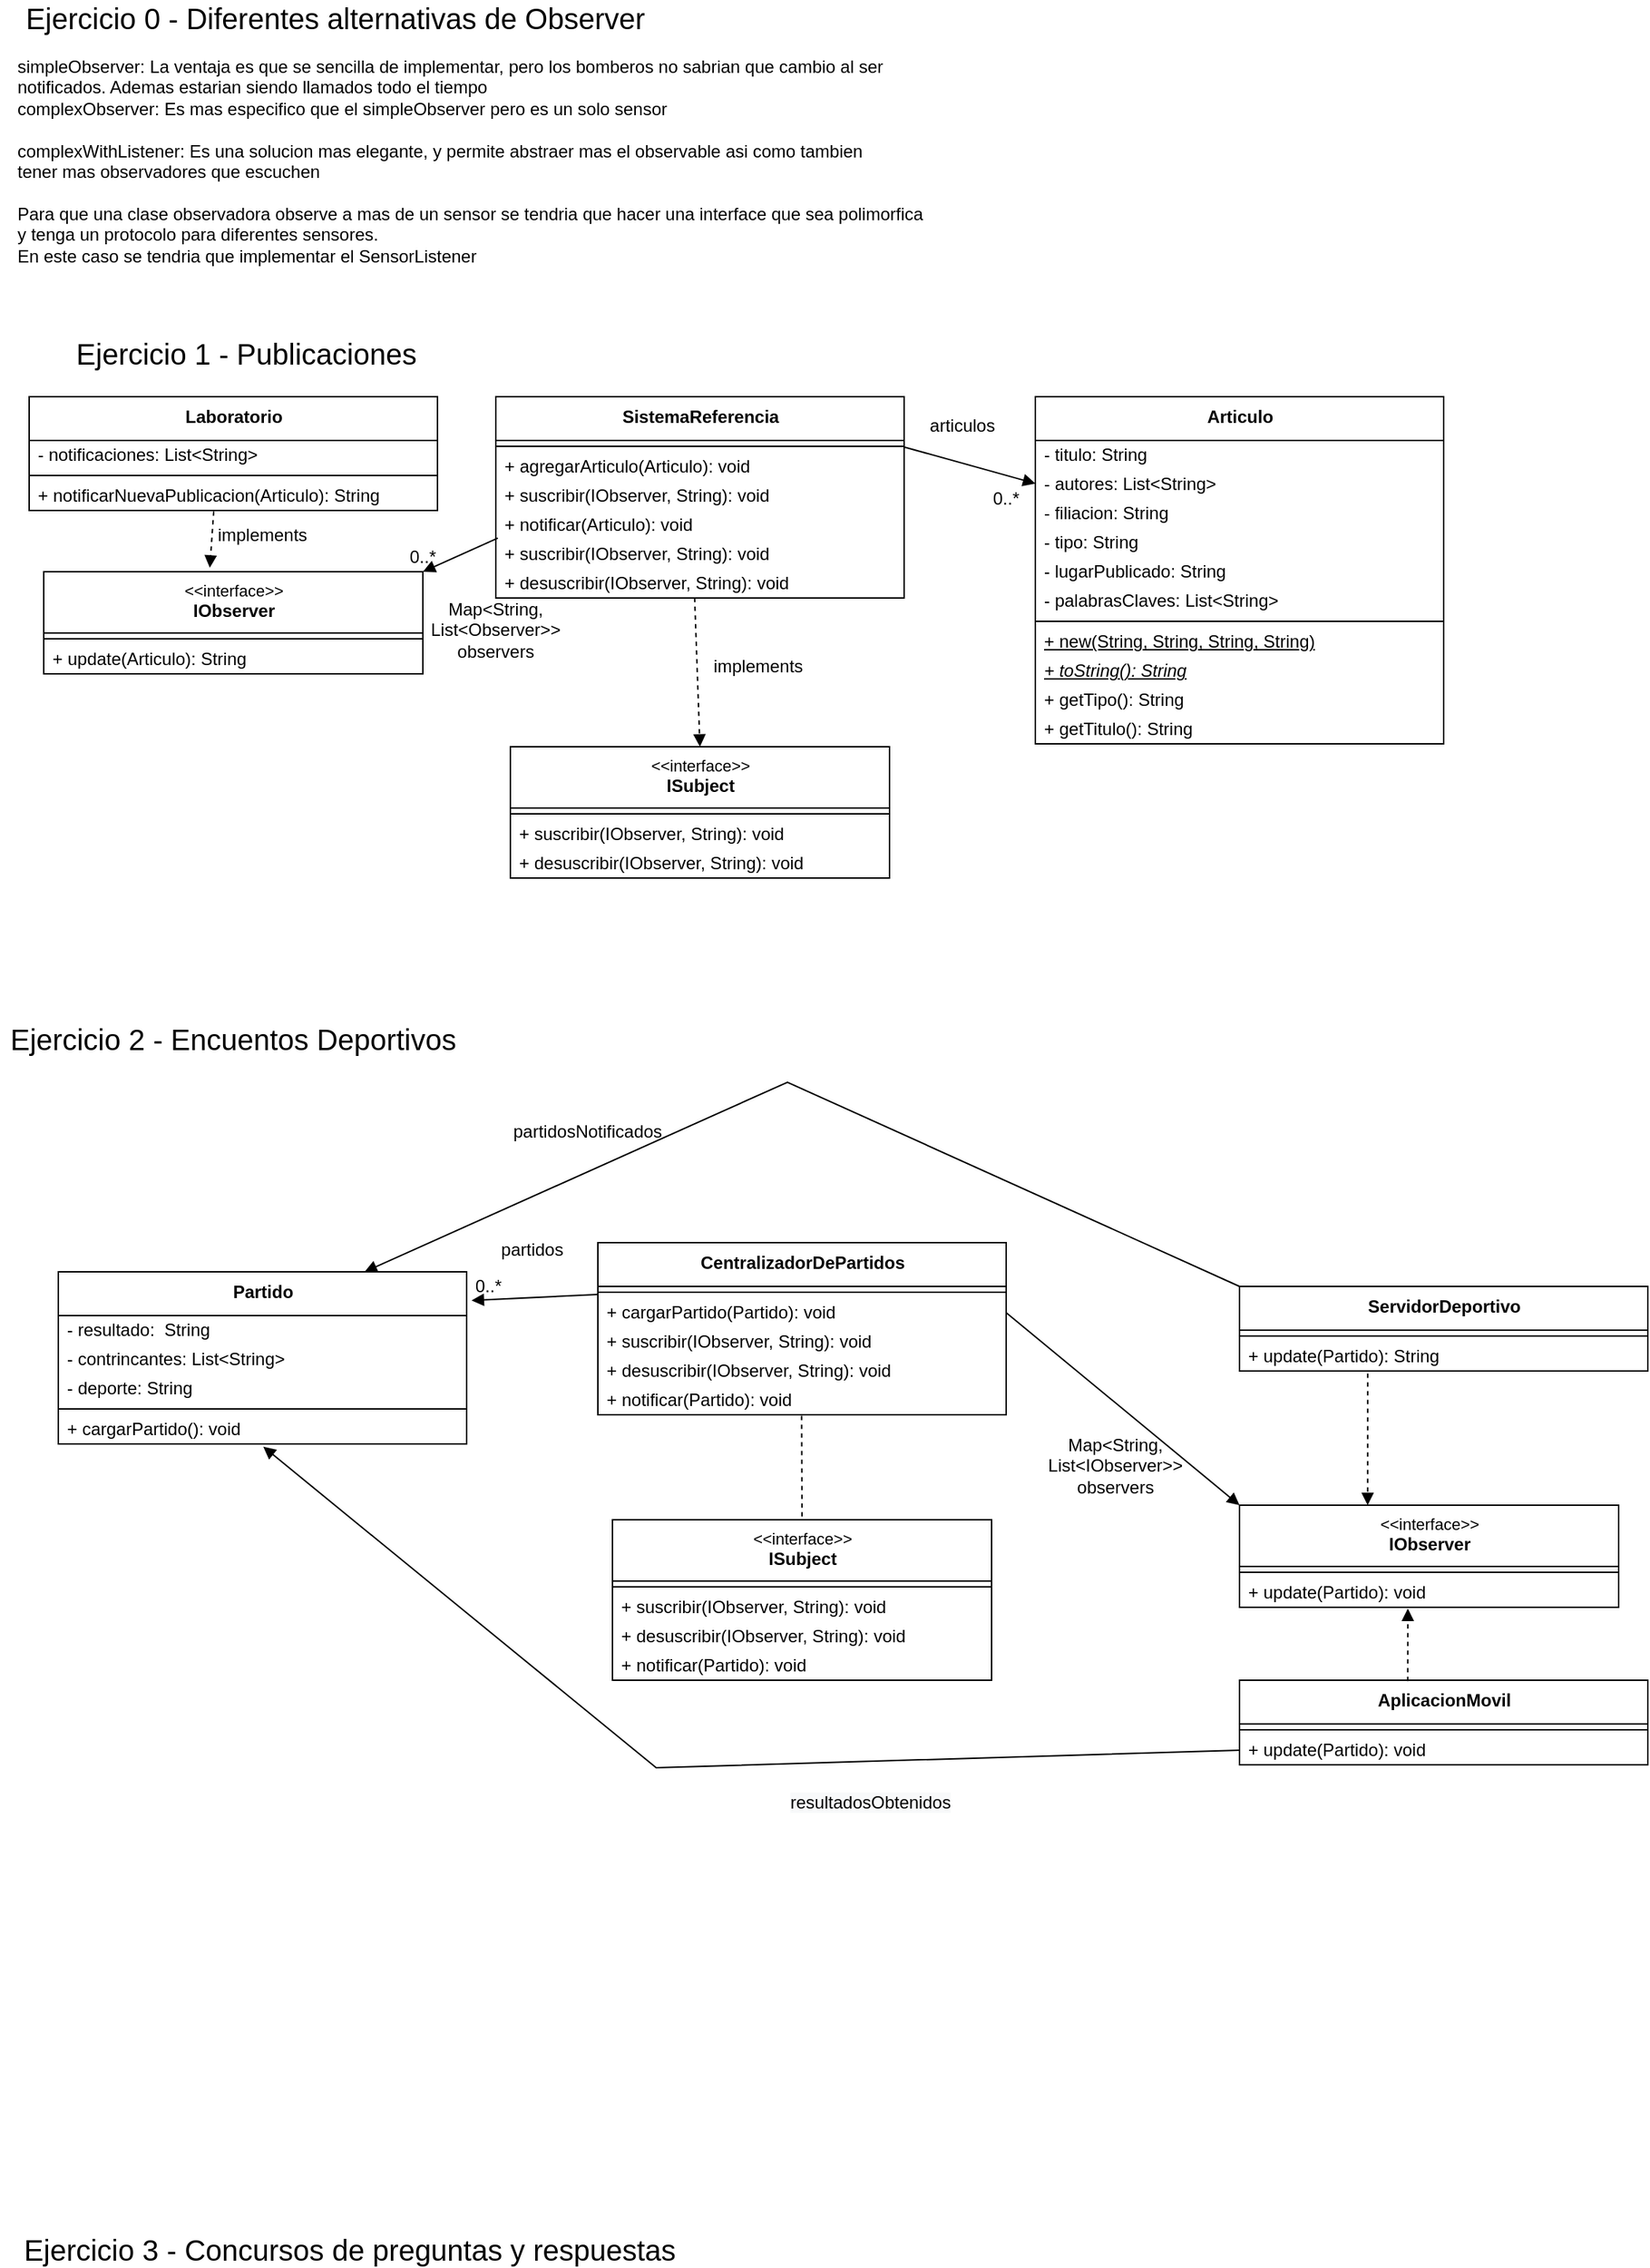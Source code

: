 <mxfile version="19.0.3" type="github">
  <diagram id="EG4I_s3BdpQyQ8dCtJnK" name="Page-1">
    <mxGraphModel dx="3270" dy="1732" grid="1" gridSize="10" guides="1" tooltips="1" connect="1" arrows="1" fold="1" page="1" pageScale="1" pageWidth="827" pageHeight="1169" math="0" shadow="0">
      <root>
        <mxCell id="0" />
        <mxCell id="1" parent="0" />
        <mxCell id="vMaKO2f1EmGFDQ7WSAsm-1" value="&lt;span style=&quot;font-size: 12px;&quot;&gt;&lt;b&gt;SistemaReferencia&lt;/b&gt;&lt;/span&gt;" style="swimlane;fontStyle=0;align=center;verticalAlign=top;childLayout=stackLayout;horizontal=1;startSize=30;horizontalStack=0;resizeParent=1;resizeParentMax=0;resizeLast=0;collapsible=0;marginBottom=0;html=1;labelBackgroundColor=none;labelBorderColor=none;fontSize=11;" parent="1" vertex="1">
          <mxGeometry x="350" y="290" width="280" height="138" as="geometry" />
        </mxCell>
        <mxCell id="vMaKO2f1EmGFDQ7WSAsm-2" value="" style="line;strokeWidth=1;fillColor=none;align=left;verticalAlign=middle;spacingTop=-1;spacingLeft=3;spacingRight=3;rotatable=0;labelPosition=right;points=[];portConstraint=eastwest;labelBackgroundColor=none;labelBorderColor=none;fontSize=11;html=1;" parent="vMaKO2f1EmGFDQ7WSAsm-1" vertex="1">
          <mxGeometry y="30" width="280" height="8" as="geometry" />
        </mxCell>
        <mxCell id="vMaKO2f1EmGFDQ7WSAsm-3" value="&lt;span style=&quot;font-size: 12px;&quot;&gt;+ agregarArticulo(Articulo): void&lt;/span&gt;" style="text;html=1;strokeColor=none;fillColor=none;align=left;verticalAlign=middle;spacingLeft=4;spacingRight=4;overflow=hidden;rotatable=0;points=[[0,0.5],[1,0.5]];portConstraint=eastwest;labelBackgroundColor=none;labelBorderColor=none;fontSize=11;" parent="vMaKO2f1EmGFDQ7WSAsm-1" vertex="1">
          <mxGeometry y="38" width="280" height="20" as="geometry" />
        </mxCell>
        <mxCell id="vMaKO2f1EmGFDQ7WSAsm-37" value="&lt;span style=&quot;font-size: 12px;&quot;&gt;+ suscribir(IObserver, String): void&lt;/span&gt;" style="text;html=1;strokeColor=none;fillColor=none;align=left;verticalAlign=middle;spacingLeft=4;spacingRight=4;overflow=hidden;rotatable=0;points=[[0,0.5],[1,0.5]];portConstraint=eastwest;labelBackgroundColor=none;labelBorderColor=none;fontSize=11;" parent="vMaKO2f1EmGFDQ7WSAsm-1" vertex="1">
          <mxGeometry y="58" width="280" height="20" as="geometry" />
        </mxCell>
        <mxCell id="vMaKO2f1EmGFDQ7WSAsm-39" value="&lt;span style=&quot;font-size: 12px;&quot;&gt;+ notificar(Articulo): void&lt;/span&gt;" style="text;html=1;strokeColor=none;fillColor=none;align=left;verticalAlign=middle;spacingLeft=4;spacingRight=4;overflow=hidden;rotatable=0;points=[[0,0.5],[1,0.5]];portConstraint=eastwest;labelBackgroundColor=none;labelBorderColor=none;fontSize=11;" parent="vMaKO2f1EmGFDQ7WSAsm-1" vertex="1">
          <mxGeometry y="78" width="280" height="20" as="geometry" />
        </mxCell>
        <mxCell id="vMaKO2f1EmGFDQ7WSAsm-48" value="&lt;span style=&quot;font-size: 12px;&quot;&gt;+ suscribir&lt;/span&gt;&lt;span style=&quot;font-size: 12px;&quot;&gt;(IObserver, String): void&lt;/span&gt;" style="text;html=1;strokeColor=none;fillColor=none;align=left;verticalAlign=middle;spacingLeft=4;spacingRight=4;overflow=hidden;rotatable=0;points=[[0,0.5],[1,0.5]];portConstraint=eastwest;labelBackgroundColor=none;labelBorderColor=none;fontSize=11;" parent="vMaKO2f1EmGFDQ7WSAsm-1" vertex="1">
          <mxGeometry y="98" width="280" height="20" as="geometry" />
        </mxCell>
        <mxCell id="vMaKO2f1EmGFDQ7WSAsm-49" value="&lt;span style=&quot;font-size: 12px;&quot;&gt;+ desuscribir&lt;/span&gt;&lt;span style=&quot;font-size: 12px;&quot;&gt;(IObserver, String): void&lt;/span&gt;" style="text;html=1;strokeColor=none;fillColor=none;align=left;verticalAlign=middle;spacingLeft=4;spacingRight=4;overflow=hidden;rotatable=0;points=[[0,0.5],[1,0.5]];portConstraint=eastwest;labelBackgroundColor=none;labelBorderColor=none;fontSize=11;" parent="vMaKO2f1EmGFDQ7WSAsm-1" vertex="1">
          <mxGeometry y="118" width="280" height="20" as="geometry" />
        </mxCell>
        <mxCell id="vMaKO2f1EmGFDQ7WSAsm-6" value="&amp;lt;&amp;lt;interface&amp;gt;&amp;gt;&lt;br&gt;&lt;span style=&quot;font-size: 12px ; font-weight: 700&quot;&gt;IObserver&lt;/span&gt;" style="swimlane;fontStyle=0;align=center;verticalAlign=top;childLayout=stackLayout;horizontal=1;startSize=42;horizontalStack=0;resizeParent=1;resizeParentMax=0;resizeLast=0;collapsible=0;marginBottom=0;html=1;labelBackgroundColor=none;labelBorderColor=none;fontSize=11;" parent="1" vertex="1">
          <mxGeometry x="40" y="410" width="260" height="70" as="geometry" />
        </mxCell>
        <mxCell id="vMaKO2f1EmGFDQ7WSAsm-7" value="" style="line;strokeWidth=1;fillColor=none;align=left;verticalAlign=middle;spacingTop=-1;spacingLeft=3;spacingRight=3;rotatable=0;labelPosition=right;points=[];portConstraint=eastwest;labelBackgroundColor=none;labelBorderColor=none;fontSize=11;html=1;" parent="vMaKO2f1EmGFDQ7WSAsm-6" vertex="1">
          <mxGeometry y="42" width="260" height="8" as="geometry" />
        </mxCell>
        <mxCell id="vMaKO2f1EmGFDQ7WSAsm-8" value="&lt;span style=&quot;font-size: 12px;&quot;&gt;+ update&lt;/span&gt;&lt;span style=&quot;font-size: 12px;&quot;&gt;(Articulo): String&lt;/span&gt;" style="text;html=1;strokeColor=none;fillColor=none;align=left;verticalAlign=middle;spacingLeft=4;spacingRight=4;overflow=hidden;rotatable=0;points=[[0,0.5],[1,0.5]];portConstraint=eastwest;labelBackgroundColor=none;labelBorderColor=none;fontSize=11;" parent="vMaKO2f1EmGFDQ7WSAsm-6" vertex="1">
          <mxGeometry y="50" width="260" height="20" as="geometry" />
        </mxCell>
        <mxCell id="vMaKO2f1EmGFDQ7WSAsm-10" value="Ejercicio 1 - Publicaciones" style="text;html=1;strokeColor=none;fillColor=none;align=center;verticalAlign=middle;whiteSpace=wrap;rounded=0;fontSize=20;" parent="1" vertex="1">
          <mxGeometry x="19" y="250" width="320" height="20" as="geometry" />
        </mxCell>
        <mxCell id="vMaKO2f1EmGFDQ7WSAsm-11" value="Ejercicio 3 - Concursos de preguntas y respuestas" style="text;html=1;strokeColor=none;fillColor=none;align=center;verticalAlign=middle;whiteSpace=wrap;rounded=0;fontSize=20;" parent="1" vertex="1">
          <mxGeometry x="10" y="1550" width="480" height="20" as="geometry" />
        </mxCell>
        <mxCell id="vMaKO2f1EmGFDQ7WSAsm-13" value="Ejercicio 2 - Encuentos Deportivos" style="text;html=1;strokeColor=none;fillColor=none;align=center;verticalAlign=middle;whiteSpace=wrap;rounded=0;fontSize=20;" parent="1" vertex="1">
          <mxGeometry x="10" y="720" width="320" height="20" as="geometry" />
        </mxCell>
        <mxCell id="vMaKO2f1EmGFDQ7WSAsm-14" value="Ejercicio 0 - Diferentes alternativas de Observer" style="text;html=1;strokeColor=none;fillColor=none;align=center;verticalAlign=middle;whiteSpace=wrap;rounded=0;fontSize=20;" parent="1" vertex="1">
          <mxGeometry x="20" y="20" width="440" height="20" as="geometry" />
        </mxCell>
        <mxCell id="vMaKO2f1EmGFDQ7WSAsm-16" value="&lt;div&gt;&lt;span style=&quot;background-color: initial;&quot;&gt;simpleObserver: La ventaja es que se sencilla de implementar, pero los bomberos no sabrian que cambio al ser&lt;/span&gt;&lt;br&gt;&lt;/div&gt;&lt;div&gt;&lt;span style=&quot;font-size: 12px;&quot;&gt;notificados. Ademas estarian siendo llamados todo el tiempo&lt;/span&gt;&lt;/div&gt;&lt;div&gt;&lt;span style=&quot;font-size: 12px;&quot;&gt;complexObserver: Es mas especifico que el simpleObserver pero es un solo sensor&lt;/span&gt;&lt;/div&gt;&lt;div&gt;&lt;span style=&quot;font-size: 12px;&quot;&gt;&lt;br&gt;&lt;/span&gt;&lt;/div&gt;&lt;div&gt;&lt;span style=&quot;font-size: 12px;&quot;&gt;complexWithListener: Es una solucion mas elegante, y permite abstraer mas el observable asi como tambien&lt;/span&gt;&lt;/div&gt;&lt;div&gt;&lt;span style=&quot;font-size: 12px;&quot;&gt;tener mas observadores que escuchen&lt;/span&gt;&lt;/div&gt;&lt;div&gt;&lt;span style=&quot;font-size: 12px;&quot;&gt;&lt;br&gt;&lt;/span&gt;&lt;/div&gt;&lt;div&gt;&lt;span style=&quot;font-size: 12px;&quot;&gt;Para que una clase observadora observe a mas de un sensor se tendria que hacer una interface que sea polimorfica&lt;/span&gt;&lt;/div&gt;&lt;div&gt;&lt;span style=&quot;font-size: 12px;&quot;&gt;y tenga un protocolo para diferentes sensores.&lt;/span&gt;&lt;/div&gt;&lt;div&gt;&lt;span style=&quot;font-size: 12px;&quot;&gt;En este caso se tendria que implementar el SensorListener&lt;/span&gt;&lt;/div&gt;" style="text;html=1;strokeColor=none;fillColor=none;align=left;verticalAlign=top;whiteSpace=wrap;rounded=0;fontSize=12;" parent="1" vertex="1">
          <mxGeometry x="20" y="50" width="760" height="160" as="geometry" />
        </mxCell>
        <mxCell id="vMaKO2f1EmGFDQ7WSAsm-18" value="&lt;span style=&quot;font-size: 12px;&quot;&gt;&lt;b&gt;Articulo&lt;/b&gt;&lt;/span&gt;" style="swimlane;fontStyle=0;align=center;verticalAlign=top;childLayout=stackLayout;horizontal=1;startSize=30;horizontalStack=0;resizeParent=1;resizeParentMax=0;resizeLast=0;collapsible=0;marginBottom=0;html=1;labelBackgroundColor=none;labelBorderColor=none;fontSize=11;" parent="1" vertex="1">
          <mxGeometry x="720" y="290" width="280" height="238" as="geometry" />
        </mxCell>
        <mxCell id="vMaKO2f1EmGFDQ7WSAsm-20" value="&lt;span style=&quot;font-size: 12px;&quot;&gt;- titulo: String&lt;/span&gt;" style="text;html=1;strokeColor=none;fillColor=none;align=left;verticalAlign=middle;spacingLeft=4;spacingRight=4;overflow=hidden;rotatable=0;points=[[0,0.5],[1,0.5]];portConstraint=eastwest;labelBackgroundColor=none;labelBorderColor=none;fontSize=11;" parent="vMaKO2f1EmGFDQ7WSAsm-18" vertex="1">
          <mxGeometry y="30" width="280" height="20" as="geometry" />
        </mxCell>
        <mxCell id="vMaKO2f1EmGFDQ7WSAsm-21" value="&lt;span style=&quot;font-size: 12px;&quot;&gt;- autores: List&amp;lt;String&amp;gt;&lt;/span&gt;" style="text;html=1;strokeColor=none;fillColor=none;align=left;verticalAlign=middle;spacingLeft=4;spacingRight=4;overflow=hidden;rotatable=0;points=[[0,0.5],[1,0.5]];portConstraint=eastwest;labelBackgroundColor=none;labelBorderColor=none;fontSize=11;" parent="vMaKO2f1EmGFDQ7WSAsm-18" vertex="1">
          <mxGeometry y="50" width="280" height="20" as="geometry" />
        </mxCell>
        <mxCell id="vMaKO2f1EmGFDQ7WSAsm-32" value="&lt;span style=&quot;font-size: 12px;&quot;&gt;- filiacion: String&lt;/span&gt;" style="text;html=1;strokeColor=none;fillColor=none;align=left;verticalAlign=middle;spacingLeft=4;spacingRight=4;overflow=hidden;rotatable=0;points=[[0,0.5],[1,0.5]];portConstraint=eastwest;labelBackgroundColor=none;labelBorderColor=none;fontSize=11;" parent="vMaKO2f1EmGFDQ7WSAsm-18" vertex="1">
          <mxGeometry y="70" width="280" height="20" as="geometry" />
        </mxCell>
        <mxCell id="vMaKO2f1EmGFDQ7WSAsm-33" value="&lt;span style=&quot;font-size: 12px;&quot;&gt;- tipo: String&lt;/span&gt;" style="text;html=1;strokeColor=none;fillColor=none;align=left;verticalAlign=middle;spacingLeft=4;spacingRight=4;overflow=hidden;rotatable=0;points=[[0,0.5],[1,0.5]];portConstraint=eastwest;labelBackgroundColor=none;labelBorderColor=none;fontSize=11;" parent="vMaKO2f1EmGFDQ7WSAsm-18" vertex="1">
          <mxGeometry y="90" width="280" height="20" as="geometry" />
        </mxCell>
        <mxCell id="vMaKO2f1EmGFDQ7WSAsm-34" value="&lt;span style=&quot;font-size: 12px;&quot;&gt;- lugarPublicado: String&lt;/span&gt;" style="text;html=1;strokeColor=none;fillColor=none;align=left;verticalAlign=middle;spacingLeft=4;spacingRight=4;overflow=hidden;rotatable=0;points=[[0,0.5],[1,0.5]];portConstraint=eastwest;labelBackgroundColor=none;labelBorderColor=none;fontSize=11;" parent="vMaKO2f1EmGFDQ7WSAsm-18" vertex="1">
          <mxGeometry y="110" width="280" height="20" as="geometry" />
        </mxCell>
        <mxCell id="vMaKO2f1EmGFDQ7WSAsm-35" value="&lt;span style=&quot;font-size: 12px;&quot;&gt;- palabrasClaves: List&amp;lt;String&amp;gt;&lt;/span&gt;" style="text;html=1;strokeColor=none;fillColor=none;align=left;verticalAlign=middle;spacingLeft=4;spacingRight=4;overflow=hidden;rotatable=0;points=[[0,0.5],[1,0.5]];portConstraint=eastwest;labelBackgroundColor=none;labelBorderColor=none;fontSize=11;" parent="vMaKO2f1EmGFDQ7WSAsm-18" vertex="1">
          <mxGeometry y="130" width="280" height="20" as="geometry" />
        </mxCell>
        <mxCell id="vMaKO2f1EmGFDQ7WSAsm-19" value="" style="line;strokeWidth=1;fillColor=none;align=left;verticalAlign=middle;spacingTop=-1;spacingLeft=3;spacingRight=3;rotatable=0;labelPosition=right;points=[];portConstraint=eastwest;labelBackgroundColor=none;labelBorderColor=none;fontSize=11;html=1;" parent="vMaKO2f1EmGFDQ7WSAsm-18" vertex="1">
          <mxGeometry y="150" width="280" height="8" as="geometry" />
        </mxCell>
        <mxCell id="8ywGjDLi0JEkzYyTQf_Y-43" value="&lt;span style=&quot;font-size: 12px;&quot;&gt;&lt;u style=&quot;&quot;&gt;+ new(String, String, String, String)&lt;/u&gt;&lt;/span&gt;" style="text;html=1;strokeColor=none;fillColor=none;align=left;verticalAlign=middle;spacingLeft=4;spacingRight=4;overflow=hidden;rotatable=0;points=[[0,0.5],[1,0.5]];portConstraint=eastwest;labelBackgroundColor=none;labelBorderColor=none;fontSize=11;" vertex="1" parent="vMaKO2f1EmGFDQ7WSAsm-18">
          <mxGeometry y="158" width="280" height="20" as="geometry" />
        </mxCell>
        <mxCell id="8ywGjDLi0JEkzYyTQf_Y-40" value="&lt;span style=&quot;font-size: 12px;&quot;&gt;&lt;i&gt;&lt;u&gt;+ toString(): String&lt;/u&gt;&lt;/i&gt;&lt;/span&gt;" style="text;html=1;strokeColor=none;fillColor=none;align=left;verticalAlign=middle;spacingLeft=4;spacingRight=4;overflow=hidden;rotatable=0;points=[[0,0.5],[1,0.5]];portConstraint=eastwest;labelBackgroundColor=none;labelBorderColor=none;fontSize=11;" vertex="1" parent="vMaKO2f1EmGFDQ7WSAsm-18">
          <mxGeometry y="178" width="280" height="20" as="geometry" />
        </mxCell>
        <mxCell id="8ywGjDLi0JEkzYyTQf_Y-41" value="&lt;span style=&quot;font-size: 12px;&quot;&gt;+ getTipo(): String&lt;/span&gt;" style="text;html=1;strokeColor=none;fillColor=none;align=left;verticalAlign=middle;spacingLeft=4;spacingRight=4;overflow=hidden;rotatable=0;points=[[0,0.5],[1,0.5]];portConstraint=eastwest;labelBackgroundColor=none;labelBorderColor=none;fontSize=11;" vertex="1" parent="vMaKO2f1EmGFDQ7WSAsm-18">
          <mxGeometry y="198" width="280" height="20" as="geometry" />
        </mxCell>
        <mxCell id="8ywGjDLi0JEkzYyTQf_Y-42" value="&lt;span style=&quot;font-size: 12px;&quot;&gt;+ getTitulo(): String&lt;/span&gt;" style="text;html=1;strokeColor=none;fillColor=none;align=left;verticalAlign=middle;spacingLeft=4;spacingRight=4;overflow=hidden;rotatable=0;points=[[0,0.5],[1,0.5]];portConstraint=eastwest;labelBackgroundColor=none;labelBorderColor=none;fontSize=11;" vertex="1" parent="vMaKO2f1EmGFDQ7WSAsm-18">
          <mxGeometry y="218" width="280" height="20" as="geometry" />
        </mxCell>
        <mxCell id="vMaKO2f1EmGFDQ7WSAsm-23" value="&lt;span style=&quot;font-size: 12px;&quot;&gt;&lt;b&gt;Laboratorio&lt;/b&gt;&lt;/span&gt;" style="swimlane;fontStyle=0;align=center;verticalAlign=top;childLayout=stackLayout;horizontal=1;startSize=30;horizontalStack=0;resizeParent=1;resizeParentMax=0;resizeLast=0;collapsible=0;marginBottom=0;html=1;labelBackgroundColor=none;labelBorderColor=none;fontSize=11;" parent="1" vertex="1">
          <mxGeometry x="30" y="290" width="280" height="78" as="geometry" />
        </mxCell>
        <mxCell id="vMaKO2f1EmGFDQ7WSAsm-27" value="&lt;span style=&quot;font-size: 12px;&quot;&gt;- notificaciones: List&amp;lt;String&amp;gt;&lt;/span&gt;" style="text;html=1;strokeColor=none;fillColor=none;align=left;verticalAlign=middle;spacingLeft=4;spacingRight=4;overflow=hidden;rotatable=0;points=[[0,0.5],[1,0.5]];portConstraint=eastwest;labelBackgroundColor=none;labelBorderColor=none;fontSize=11;" parent="vMaKO2f1EmGFDQ7WSAsm-23" vertex="1">
          <mxGeometry y="30" width="280" height="20" as="geometry" />
        </mxCell>
        <mxCell id="vMaKO2f1EmGFDQ7WSAsm-24" value="" style="line;strokeWidth=1;fillColor=none;align=left;verticalAlign=middle;spacingTop=-1;spacingLeft=3;spacingRight=3;rotatable=0;labelPosition=right;points=[];portConstraint=eastwest;labelBackgroundColor=none;labelBorderColor=none;fontSize=11;html=1;" parent="vMaKO2f1EmGFDQ7WSAsm-23" vertex="1">
          <mxGeometry y="50" width="280" height="8" as="geometry" />
        </mxCell>
        <mxCell id="vMaKO2f1EmGFDQ7WSAsm-47" value="&lt;span style=&quot;font-size: 12px;&quot;&gt;+ notificarNuevaPublicacion&lt;/span&gt;&lt;span style=&quot;font-size: 12px;&quot;&gt;(Articulo): String&lt;/span&gt;" style="text;html=1;strokeColor=none;fillColor=none;align=left;verticalAlign=middle;spacingLeft=4;spacingRight=4;overflow=hidden;rotatable=0;points=[[0,0.5],[1,0.5]];portConstraint=eastwest;labelBackgroundColor=none;labelBorderColor=none;fontSize=11;" parent="vMaKO2f1EmGFDQ7WSAsm-23" vertex="1">
          <mxGeometry y="58" width="280" height="20" as="geometry" />
        </mxCell>
        <mxCell id="vMaKO2f1EmGFDQ7WSAsm-28" style="edgeStyle=none;orthogonalLoop=1;jettySize=auto;html=1;exitX=1;exitY=0.25;exitDx=0;exitDy=0;endArrow=block;endFill=1;rounded=0;entryX=0;entryY=0.25;entryDx=0;entryDy=0;" parent="1" source="vMaKO2f1EmGFDQ7WSAsm-1" target="vMaKO2f1EmGFDQ7WSAsm-18" edge="1">
          <mxGeometry relative="1" as="geometry">
            <mxPoint x="640" y="450" as="targetPoint" />
            <mxPoint x="608.914" y="430" as="sourcePoint" />
          </mxGeometry>
        </mxCell>
        <mxCell id="vMaKO2f1EmGFDQ7WSAsm-38" style="edgeStyle=none;orthogonalLoop=1;jettySize=auto;html=1;exitX=0.452;exitY=1.033;exitDx=0;exitDy=0;endArrow=block;endFill=1;rounded=0;exitPerimeter=0;entryX=0.438;entryY=-0.039;entryDx=0;entryDy=0;entryPerimeter=0;dashed=1;" parent="1" source="vMaKO2f1EmGFDQ7WSAsm-47" target="vMaKO2f1EmGFDQ7WSAsm-6" edge="1">
          <mxGeometry relative="1" as="geometry">
            <mxPoint x="640" y="450" as="targetPoint" />
            <mxPoint x="608.914" y="430" as="sourcePoint" />
          </mxGeometry>
        </mxCell>
        <mxCell id="vMaKO2f1EmGFDQ7WSAsm-41" style="edgeStyle=none;orthogonalLoop=1;jettySize=auto;html=1;exitX=1;exitY=0;exitDx=0;exitDy=0;endArrow=none;endFill=0;rounded=0;entryX=0.005;entryY=0.947;entryDx=0;entryDy=0;entryPerimeter=0;startArrow=block;startFill=1;" parent="1" source="vMaKO2f1EmGFDQ7WSAsm-6" target="vMaKO2f1EmGFDQ7WSAsm-39" edge="1">
          <mxGeometry relative="1" as="geometry">
            <mxPoint x="360" y="319.502" as="targetPoint" />
            <mxPoint x="321.4" y="319.488" as="sourcePoint" />
          </mxGeometry>
        </mxCell>
        <mxCell id="vMaKO2f1EmGFDQ7WSAsm-42" value="&amp;lt;&amp;lt;interface&amp;gt;&amp;gt;&lt;br&gt;&lt;span style=&quot;font-size: 12px ; font-weight: 700&quot;&gt;ISubject&lt;/span&gt;" style="swimlane;fontStyle=0;align=center;verticalAlign=top;childLayout=stackLayout;horizontal=1;startSize=42;horizontalStack=0;resizeParent=1;resizeParentMax=0;resizeLast=0;collapsible=0;marginBottom=0;html=1;labelBackgroundColor=none;labelBorderColor=none;fontSize=11;" parent="1" vertex="1">
          <mxGeometry x="360" y="530" width="260" height="90" as="geometry" />
        </mxCell>
        <mxCell id="vMaKO2f1EmGFDQ7WSAsm-43" value="" style="line;strokeWidth=1;fillColor=none;align=left;verticalAlign=middle;spacingTop=-1;spacingLeft=3;spacingRight=3;rotatable=0;labelPosition=right;points=[];portConstraint=eastwest;labelBackgroundColor=none;labelBorderColor=none;fontSize=11;html=1;" parent="vMaKO2f1EmGFDQ7WSAsm-42" vertex="1">
          <mxGeometry y="42" width="260" height="8" as="geometry" />
        </mxCell>
        <mxCell id="vMaKO2f1EmGFDQ7WSAsm-44" value="&lt;span style=&quot;font-size: 12px;&quot;&gt;+ suscribir&lt;/span&gt;&lt;span style=&quot;font-size: 12px;&quot;&gt;(IObserver, String): void&lt;/span&gt;" style="text;html=1;strokeColor=none;fillColor=none;align=left;verticalAlign=middle;spacingLeft=4;spacingRight=4;overflow=hidden;rotatable=0;points=[[0,0.5],[1,0.5]];portConstraint=eastwest;labelBackgroundColor=none;labelBorderColor=none;fontSize=11;" parent="vMaKO2f1EmGFDQ7WSAsm-42" vertex="1">
          <mxGeometry y="50" width="260" height="20" as="geometry" />
        </mxCell>
        <mxCell id="vMaKO2f1EmGFDQ7WSAsm-45" value="&lt;span style=&quot;font-size: 12px;&quot;&gt;+ desuscribir&lt;/span&gt;&lt;span style=&quot;font-size: 12px;&quot;&gt;(IObserver, String): void&lt;/span&gt;" style="text;html=1;strokeColor=none;fillColor=none;align=left;verticalAlign=middle;spacingLeft=4;spacingRight=4;overflow=hidden;rotatable=0;points=[[0,0.5],[1,0.5]];portConstraint=eastwest;labelBackgroundColor=none;labelBorderColor=none;fontSize=11;" parent="vMaKO2f1EmGFDQ7WSAsm-42" vertex="1">
          <mxGeometry y="70" width="260" height="20" as="geometry" />
        </mxCell>
        <mxCell id="vMaKO2f1EmGFDQ7WSAsm-46" style="edgeStyle=none;orthogonalLoop=1;jettySize=auto;html=1;exitX=0.487;exitY=0.996;exitDx=0;exitDy=0;endArrow=block;endFill=1;rounded=0;exitPerimeter=0;entryX=0.5;entryY=0;entryDx=0;entryDy=0;dashed=1;" parent="1" source="vMaKO2f1EmGFDQ7WSAsm-49" target="vMaKO2f1EmGFDQ7WSAsm-42" edge="1">
          <mxGeometry relative="1" as="geometry">
            <mxPoint x="163.88" y="417.27" as="targetPoint" />
            <mxPoint x="163.76" y="350.84" as="sourcePoint" />
          </mxGeometry>
        </mxCell>
        <mxCell id="8ywGjDLi0JEkzYyTQf_Y-34" value="implements" style="text;html=1;strokeColor=none;fillColor=none;align=center;verticalAlign=middle;whiteSpace=wrap;rounded=0;" vertex="1" parent="1">
          <mxGeometry x="500" y="460" width="60" height="30" as="geometry" />
        </mxCell>
        <mxCell id="8ywGjDLi0JEkzYyTQf_Y-35" value="implements" style="text;html=1;strokeColor=none;fillColor=none;align=center;verticalAlign=middle;whiteSpace=wrap;rounded=0;" vertex="1" parent="1">
          <mxGeometry x="160" y="370" width="60" height="30" as="geometry" />
        </mxCell>
        <mxCell id="8ywGjDLi0JEkzYyTQf_Y-36" value="0..*" style="text;html=1;strokeColor=none;fillColor=none;align=center;verticalAlign=middle;whiteSpace=wrap;rounded=0;" vertex="1" parent="1">
          <mxGeometry x="280" y="390" width="40" height="20" as="geometry" />
        </mxCell>
        <mxCell id="8ywGjDLi0JEkzYyTQf_Y-37" value="Map&amp;lt;String, List&amp;lt;Observer&amp;gt;&amp;gt; observers" style="text;html=1;strokeColor=none;fillColor=none;align=center;verticalAlign=middle;whiteSpace=wrap;rounded=0;" vertex="1" parent="1">
          <mxGeometry x="330" y="440" width="40" height="20" as="geometry" />
        </mxCell>
        <mxCell id="8ywGjDLi0JEkzYyTQf_Y-38" value="articulos" style="text;html=1;strokeColor=none;fillColor=none;align=center;verticalAlign=middle;whiteSpace=wrap;rounded=0;" vertex="1" parent="1">
          <mxGeometry x="650" y="300" width="40" height="20" as="geometry" />
        </mxCell>
        <mxCell id="8ywGjDLi0JEkzYyTQf_Y-39" value="0..*" style="text;html=1;strokeColor=none;fillColor=none;align=center;verticalAlign=middle;whiteSpace=wrap;rounded=0;" vertex="1" parent="1">
          <mxGeometry x="680" y="350" width="40" height="20" as="geometry" />
        </mxCell>
        <mxCell id="8ywGjDLi0JEkzYyTQf_Y-44" value="&amp;lt;&amp;lt;interface&amp;gt;&amp;gt;&lt;br&gt;&lt;span style=&quot;font-size: 12px ; font-weight: 700&quot;&gt;ISubject&lt;/span&gt;" style="swimlane;fontStyle=0;align=center;verticalAlign=top;childLayout=stackLayout;horizontal=1;startSize=42;horizontalStack=0;resizeParent=1;resizeParentMax=0;resizeLast=0;collapsible=0;marginBottom=0;html=1;labelBackgroundColor=none;labelBorderColor=none;fontSize=11;" vertex="1" parent="1">
          <mxGeometry x="430" y="1060" width="260" height="110" as="geometry" />
        </mxCell>
        <mxCell id="8ywGjDLi0JEkzYyTQf_Y-45" value="" style="line;strokeWidth=1;fillColor=none;align=left;verticalAlign=middle;spacingTop=-1;spacingLeft=3;spacingRight=3;rotatable=0;labelPosition=right;points=[];portConstraint=eastwest;labelBackgroundColor=none;labelBorderColor=none;fontSize=11;html=1;" vertex="1" parent="8ywGjDLi0JEkzYyTQf_Y-44">
          <mxGeometry y="42" width="260" height="8" as="geometry" />
        </mxCell>
        <mxCell id="8ywGjDLi0JEkzYyTQf_Y-46" value="&lt;span style=&quot;font-size: 12px;&quot;&gt;+ suscribir&lt;/span&gt;&lt;span style=&quot;font-size: 12px;&quot;&gt;(IObserver, String): void&lt;/span&gt;" style="text;html=1;strokeColor=none;fillColor=none;align=left;verticalAlign=middle;spacingLeft=4;spacingRight=4;overflow=hidden;rotatable=0;points=[[0,0.5],[1,0.5]];portConstraint=eastwest;labelBackgroundColor=none;labelBorderColor=none;fontSize=11;" vertex="1" parent="8ywGjDLi0JEkzYyTQf_Y-44">
          <mxGeometry y="50" width="260" height="20" as="geometry" />
        </mxCell>
        <mxCell id="8ywGjDLi0JEkzYyTQf_Y-47" value="&lt;span style=&quot;font-size: 12px;&quot;&gt;+ desuscribir&lt;/span&gt;&lt;span style=&quot;font-size: 12px;&quot;&gt;(IObserver, String): void&lt;/span&gt;" style="text;html=1;strokeColor=none;fillColor=none;align=left;verticalAlign=middle;spacingLeft=4;spacingRight=4;overflow=hidden;rotatable=0;points=[[0,0.5],[1,0.5]];portConstraint=eastwest;labelBackgroundColor=none;labelBorderColor=none;fontSize=11;" vertex="1" parent="8ywGjDLi0JEkzYyTQf_Y-44">
          <mxGeometry y="70" width="260" height="20" as="geometry" />
        </mxCell>
        <mxCell id="8ywGjDLi0JEkzYyTQf_Y-81" value="&lt;span style=&quot;font-size: 12px;&quot;&gt;+ notificar&lt;/span&gt;&lt;span style=&quot;font-size: 12px;&quot;&gt;(Partido): void&lt;/span&gt;" style="text;html=1;strokeColor=none;fillColor=none;align=left;verticalAlign=middle;spacingLeft=4;spacingRight=4;overflow=hidden;rotatable=0;points=[[0,0.5],[1,0.5]];portConstraint=eastwest;labelBackgroundColor=none;labelBorderColor=none;fontSize=11;" vertex="1" parent="8ywGjDLi0JEkzYyTQf_Y-44">
          <mxGeometry y="90" width="260" height="20" as="geometry" />
        </mxCell>
        <mxCell id="8ywGjDLi0JEkzYyTQf_Y-48" value="&lt;span style=&quot;font-size: 12px;&quot;&gt;&lt;b&gt;ServidorDeportivo&lt;/b&gt;&lt;/span&gt;" style="swimlane;fontStyle=0;align=center;verticalAlign=top;childLayout=stackLayout;horizontal=1;startSize=30;horizontalStack=0;resizeParent=1;resizeParentMax=0;resizeLast=0;collapsible=0;marginBottom=0;html=1;labelBackgroundColor=none;labelBorderColor=none;fontSize=11;" vertex="1" parent="1">
          <mxGeometry x="860" y="900" width="280" height="58" as="geometry" />
        </mxCell>
        <mxCell id="8ywGjDLi0JEkzYyTQf_Y-50" value="" style="line;strokeWidth=1;fillColor=none;align=left;verticalAlign=middle;spacingTop=-1;spacingLeft=3;spacingRight=3;rotatable=0;labelPosition=right;points=[];portConstraint=eastwest;labelBackgroundColor=none;labelBorderColor=none;fontSize=11;html=1;" vertex="1" parent="8ywGjDLi0JEkzYyTQf_Y-48">
          <mxGeometry y="30" width="280" height="8" as="geometry" />
        </mxCell>
        <mxCell id="8ywGjDLi0JEkzYyTQf_Y-51" value="&lt;span style=&quot;font-size: 12px;&quot;&gt;+ update&lt;/span&gt;&lt;span style=&quot;font-size: 12px;&quot;&gt;(Partido): String&lt;/span&gt;" style="text;html=1;strokeColor=none;fillColor=none;align=left;verticalAlign=middle;spacingLeft=4;spacingRight=4;overflow=hidden;rotatable=0;points=[[0,0.5],[1,0.5]];portConstraint=eastwest;labelBackgroundColor=none;labelBorderColor=none;fontSize=11;" vertex="1" parent="8ywGjDLi0JEkzYyTQf_Y-48">
          <mxGeometry y="38" width="280" height="20" as="geometry" />
        </mxCell>
        <mxCell id="8ywGjDLi0JEkzYyTQf_Y-52" value="&lt;span style=&quot;font-size: 12px;&quot;&gt;&lt;b&gt;Partido&lt;/b&gt;&lt;/span&gt;" style="swimlane;fontStyle=0;align=center;verticalAlign=top;childLayout=stackLayout;horizontal=1;startSize=30;horizontalStack=0;resizeParent=1;resizeParentMax=0;resizeLast=0;collapsible=0;marginBottom=0;html=1;labelBackgroundColor=none;labelBorderColor=none;fontSize=11;" vertex="1" parent="1">
          <mxGeometry x="50" y="890" width="280" height="118" as="geometry" />
        </mxCell>
        <mxCell id="8ywGjDLi0JEkzYyTQf_Y-53" value="&lt;span style=&quot;font-size: 12px;&quot;&gt;- resultado:&amp;nbsp; String&lt;/span&gt;" style="text;html=1;strokeColor=none;fillColor=none;align=left;verticalAlign=middle;spacingLeft=4;spacingRight=4;overflow=hidden;rotatable=0;points=[[0,0.5],[1,0.5]];portConstraint=eastwest;labelBackgroundColor=none;labelBorderColor=none;fontSize=11;" vertex="1" parent="8ywGjDLi0JEkzYyTQf_Y-52">
          <mxGeometry y="30" width="280" height="20" as="geometry" />
        </mxCell>
        <mxCell id="8ywGjDLi0JEkzYyTQf_Y-55" value="&lt;span style=&quot;font-size: 12px;&quot;&gt;- contrincantes: List&amp;lt;String&amp;gt;&lt;/span&gt;" style="text;html=1;strokeColor=none;fillColor=none;align=left;verticalAlign=middle;spacingLeft=4;spacingRight=4;overflow=hidden;rotatable=0;points=[[0,0.5],[1,0.5]];portConstraint=eastwest;labelBackgroundColor=none;labelBorderColor=none;fontSize=11;" vertex="1" parent="8ywGjDLi0JEkzYyTQf_Y-52">
          <mxGeometry y="50" width="280" height="20" as="geometry" />
        </mxCell>
        <mxCell id="8ywGjDLi0JEkzYyTQf_Y-61" value="&lt;span style=&quot;font-size: 12px;&quot;&gt;- deporte: String&lt;/span&gt;" style="text;html=1;strokeColor=none;fillColor=none;align=left;verticalAlign=middle;spacingLeft=4;spacingRight=4;overflow=hidden;rotatable=0;points=[[0,0.5],[1,0.5]];portConstraint=eastwest;labelBackgroundColor=none;labelBorderColor=none;fontSize=11;" vertex="1" parent="8ywGjDLi0JEkzYyTQf_Y-52">
          <mxGeometry y="70" width="280" height="20" as="geometry" />
        </mxCell>
        <mxCell id="8ywGjDLi0JEkzYyTQf_Y-54" value="" style="line;strokeWidth=1;fillColor=none;align=left;verticalAlign=middle;spacingTop=-1;spacingLeft=3;spacingRight=3;rotatable=0;labelPosition=right;points=[];portConstraint=eastwest;labelBackgroundColor=none;labelBorderColor=none;fontSize=11;html=1;" vertex="1" parent="8ywGjDLi0JEkzYyTQf_Y-52">
          <mxGeometry y="90" width="280" height="8" as="geometry" />
        </mxCell>
        <mxCell id="8ywGjDLi0JEkzYyTQf_Y-77" value="&lt;div style=&quot;text-align: center;&quot;&gt;&lt;span style=&quot;background-color: initial; font-size: 12px;&quot;&gt;+ cargarPartido(&lt;/span&gt;&lt;span style=&quot;background-color: initial; font-size: 12px;&quot;&gt;): void&lt;/span&gt;&lt;/div&gt;" style="text;html=1;strokeColor=none;fillColor=none;align=left;verticalAlign=middle;spacingLeft=4;spacingRight=4;overflow=hidden;rotatable=0;points=[[0,0.5],[1,0.5]];portConstraint=eastwest;labelBackgroundColor=none;labelBorderColor=none;fontSize=11;" vertex="1" parent="8ywGjDLi0JEkzYyTQf_Y-52">
          <mxGeometry y="98" width="280" height="20" as="geometry" />
        </mxCell>
        <mxCell id="8ywGjDLi0JEkzYyTQf_Y-56" value="&lt;span style=&quot;font-size: 12px;&quot;&gt;&lt;b&gt;AplicacionMovil&lt;/b&gt;&lt;/span&gt;" style="swimlane;fontStyle=0;align=center;verticalAlign=top;childLayout=stackLayout;horizontal=1;startSize=30;horizontalStack=0;resizeParent=1;resizeParentMax=0;resizeLast=0;collapsible=0;marginBottom=0;html=1;labelBackgroundColor=none;labelBorderColor=none;fontSize=11;" vertex="1" parent="1">
          <mxGeometry x="860" y="1170" width="280" height="58" as="geometry" />
        </mxCell>
        <mxCell id="8ywGjDLi0JEkzYyTQf_Y-58" value="" style="line;strokeWidth=1;fillColor=none;align=left;verticalAlign=middle;spacingTop=-1;spacingLeft=3;spacingRight=3;rotatable=0;labelPosition=right;points=[];portConstraint=eastwest;labelBackgroundColor=none;labelBorderColor=none;fontSize=11;html=1;" vertex="1" parent="8ywGjDLi0JEkzYyTQf_Y-56">
          <mxGeometry y="30" width="280" height="8" as="geometry" />
        </mxCell>
        <mxCell id="8ywGjDLi0JEkzYyTQf_Y-74" value="&lt;div style=&quot;text-align: center;&quot;&gt;&lt;span style=&quot;background-color: initial; font-size: 12px;&quot;&gt;+ update(Partido&lt;/span&gt;&lt;span style=&quot;background-color: initial; font-size: 12px;&quot;&gt;): void&lt;/span&gt;&lt;/div&gt;" style="text;html=1;strokeColor=none;fillColor=none;align=left;verticalAlign=middle;spacingLeft=4;spacingRight=4;overflow=hidden;rotatable=0;points=[[0,0.5],[1,0.5]];portConstraint=eastwest;labelBackgroundColor=none;labelBorderColor=none;fontSize=11;" vertex="1" parent="8ywGjDLi0JEkzYyTQf_Y-56">
          <mxGeometry y="38" width="280" height="20" as="geometry" />
        </mxCell>
        <mxCell id="8ywGjDLi0JEkzYyTQf_Y-62" style="edgeStyle=none;orthogonalLoop=1;jettySize=auto;html=1;endArrow=none;endFill=0;rounded=0;entryX=0.5;entryY=0;entryDx=0;entryDy=0;dashed=1;exitX=0.499;exitY=1.035;exitDx=0;exitDy=0;exitPerimeter=0;" edge="1" parent="1" source="8ywGjDLi0JEkzYyTQf_Y-99" target="8ywGjDLi0JEkzYyTQf_Y-44">
          <mxGeometry relative="1" as="geometry">
            <mxPoint x="870" y="924.5" as="targetPoint" />
            <mxPoint x="550" y="950" as="sourcePoint" />
          </mxGeometry>
        </mxCell>
        <mxCell id="8ywGjDLi0JEkzYyTQf_Y-63" value="&amp;lt;&amp;lt;interface&amp;gt;&amp;gt;&lt;br&gt;&lt;span style=&quot;font-size: 12px ; font-weight: 700&quot;&gt;IObserver&lt;/span&gt;" style="swimlane;fontStyle=0;align=center;verticalAlign=top;childLayout=stackLayout;horizontal=1;startSize=42;horizontalStack=0;resizeParent=1;resizeParentMax=0;resizeLast=0;collapsible=0;marginBottom=0;html=1;labelBackgroundColor=none;labelBorderColor=none;fontSize=11;" vertex="1" parent="1">
          <mxGeometry x="860" y="1050" width="260" height="70" as="geometry" />
        </mxCell>
        <mxCell id="8ywGjDLi0JEkzYyTQf_Y-64" value="" style="line;strokeWidth=1;fillColor=none;align=left;verticalAlign=middle;spacingTop=-1;spacingLeft=3;spacingRight=3;rotatable=0;labelPosition=right;points=[];portConstraint=eastwest;labelBackgroundColor=none;labelBorderColor=none;fontSize=11;html=1;" vertex="1" parent="8ywGjDLi0JEkzYyTQf_Y-63">
          <mxGeometry y="42" width="260" height="8" as="geometry" />
        </mxCell>
        <mxCell id="8ywGjDLi0JEkzYyTQf_Y-65" value="&lt;span style=&quot;font-size: 12px;&quot;&gt;+ update&lt;/span&gt;&lt;span style=&quot;font-size: 12px;&quot;&gt;(Partido): void&lt;/span&gt;" style="text;html=1;strokeColor=none;fillColor=none;align=left;verticalAlign=middle;spacingLeft=4;spacingRight=4;overflow=hidden;rotatable=0;points=[[0,0.5],[1,0.5]];portConstraint=eastwest;labelBackgroundColor=none;labelBorderColor=none;fontSize=11;" vertex="1" parent="8ywGjDLi0JEkzYyTQf_Y-63">
          <mxGeometry y="50" width="260" height="20" as="geometry" />
        </mxCell>
        <mxCell id="8ywGjDLi0JEkzYyTQf_Y-66" style="edgeStyle=none;orthogonalLoop=1;jettySize=auto;html=1;endArrow=block;endFill=1;rounded=0;entryX=0.338;entryY=0;entryDx=0;entryDy=0;startArrow=none;startFill=0;exitX=0.314;exitY=1.09;exitDx=0;exitDy=0;exitPerimeter=0;entryPerimeter=0;dashed=1;" edge="1" parent="1" source="8ywGjDLi0JEkzYyTQf_Y-51" target="8ywGjDLi0JEkzYyTQf_Y-63">
          <mxGeometry relative="1" as="geometry">
            <mxPoint x="570" y="1070" as="targetPoint" />
            <mxPoint x="790" y="960" as="sourcePoint" />
          </mxGeometry>
        </mxCell>
        <mxCell id="8ywGjDLi0JEkzYyTQf_Y-72" style="edgeStyle=none;orthogonalLoop=1;jettySize=auto;html=1;endArrow=none;endFill=0;rounded=0;startArrow=block;startFill=1;exitX=0;exitY=0;exitDx=0;exitDy=0;entryX=1;entryY=0.5;entryDx=0;entryDy=0;" edge="1" parent="1" source="8ywGjDLi0JEkzYyTQf_Y-63" target="8ywGjDLi0JEkzYyTQf_Y-90">
          <mxGeometry relative="1" as="geometry">
            <mxPoint x="690" y="890" as="targetPoint" />
            <mxPoint x="800" y="970" as="sourcePoint" />
          </mxGeometry>
        </mxCell>
        <mxCell id="8ywGjDLi0JEkzYyTQf_Y-73" style="edgeStyle=none;orthogonalLoop=1;jettySize=auto;html=1;endArrow=block;endFill=1;rounded=0;startArrow=none;startFill=0;exitX=0.001;exitY=0.301;exitDx=0;exitDy=0;exitPerimeter=0;entryX=1.012;entryY=0.166;entryDx=0;entryDy=0;entryPerimeter=0;" edge="1" parent="1" source="8ywGjDLi0JEkzYyTQf_Y-88" target="8ywGjDLi0JEkzYyTQf_Y-52">
          <mxGeometry relative="1" as="geometry">
            <mxPoint x="360" y="910" as="targetPoint" />
            <mxPoint x="870" y="924.5" as="sourcePoint" />
          </mxGeometry>
        </mxCell>
        <mxCell id="8ywGjDLi0JEkzYyTQf_Y-78" value="Map&amp;lt;String, List&amp;lt;IObserver&amp;gt;&amp;gt; observers" style="text;html=1;strokeColor=none;fillColor=none;align=center;verticalAlign=middle;whiteSpace=wrap;rounded=0;" vertex="1" parent="1">
          <mxGeometry x="700" y="1008" width="150" height="30" as="geometry" />
        </mxCell>
        <mxCell id="8ywGjDLi0JEkzYyTQf_Y-79" value="partidos" style="text;html=1;strokeColor=none;fillColor=none;align=center;verticalAlign=middle;whiteSpace=wrap;rounded=0;" vertex="1" parent="1">
          <mxGeometry x="300" y="860" width="150" height="30" as="geometry" />
        </mxCell>
        <mxCell id="8ywGjDLi0JEkzYyTQf_Y-88" value="&lt;span style=&quot;font-size: 12px;&quot;&gt;&lt;b&gt;CentralizadorDePartidos&lt;/b&gt;&lt;/span&gt;" style="swimlane;fontStyle=0;align=center;verticalAlign=top;childLayout=stackLayout;horizontal=1;startSize=30;horizontalStack=0;resizeParent=1;resizeParentMax=0;resizeLast=0;collapsible=0;marginBottom=0;html=1;labelBackgroundColor=none;labelBorderColor=none;fontSize=11;" vertex="1" parent="1">
          <mxGeometry x="420" y="870" width="280" height="118" as="geometry" />
        </mxCell>
        <mxCell id="8ywGjDLi0JEkzYyTQf_Y-89" value="" style="line;strokeWidth=1;fillColor=none;align=left;verticalAlign=middle;spacingTop=-1;spacingLeft=3;spacingRight=3;rotatable=0;labelPosition=right;points=[];portConstraint=eastwest;labelBackgroundColor=none;labelBorderColor=none;fontSize=11;html=1;" vertex="1" parent="8ywGjDLi0JEkzYyTQf_Y-88">
          <mxGeometry y="30" width="280" height="8" as="geometry" />
        </mxCell>
        <mxCell id="8ywGjDLi0JEkzYyTQf_Y-90" value="&lt;div style=&quot;text-align: center;&quot;&gt;&lt;span style=&quot;background-color: initial; font-size: 12px;&quot;&gt;+ cargarPartido(Partido&lt;/span&gt;&lt;span style=&quot;background-color: initial; font-size: 12px;&quot;&gt;): void&lt;/span&gt;&lt;/div&gt;" style="text;html=1;strokeColor=none;fillColor=none;align=left;verticalAlign=middle;spacingLeft=4;spacingRight=4;overflow=hidden;rotatable=0;points=[[0,0.5],[1,0.5]];portConstraint=eastwest;labelBackgroundColor=none;labelBorderColor=none;fontSize=11;" vertex="1" parent="8ywGjDLi0JEkzYyTQf_Y-88">
          <mxGeometry y="38" width="280" height="20" as="geometry" />
        </mxCell>
        <mxCell id="8ywGjDLi0JEkzYyTQf_Y-91" value="&lt;span style=&quot;font-size: 12px;&quot;&gt;+ suscribir&lt;/span&gt;&lt;span style=&quot;font-size: 12px;&quot;&gt;(IObserver, String): void&lt;/span&gt;" style="text;html=1;strokeColor=none;fillColor=none;align=left;verticalAlign=middle;spacingLeft=4;spacingRight=4;overflow=hidden;rotatable=0;points=[[0,0.5],[1,0.5]];portConstraint=eastwest;labelBackgroundColor=none;labelBorderColor=none;fontSize=11;" vertex="1" parent="8ywGjDLi0JEkzYyTQf_Y-88">
          <mxGeometry y="58" width="280" height="20" as="geometry" />
        </mxCell>
        <mxCell id="8ywGjDLi0JEkzYyTQf_Y-92" value="&lt;span style=&quot;font-size: 12px;&quot;&gt;+ desuscribir&lt;/span&gt;&lt;span style=&quot;font-size: 12px;&quot;&gt;(IObserver, String): void&lt;/span&gt;" style="text;html=1;strokeColor=none;fillColor=none;align=left;verticalAlign=middle;spacingLeft=4;spacingRight=4;overflow=hidden;rotatable=0;points=[[0,0.5],[1,0.5]];portConstraint=eastwest;labelBackgroundColor=none;labelBorderColor=none;fontSize=11;" vertex="1" parent="8ywGjDLi0JEkzYyTQf_Y-88">
          <mxGeometry y="78" width="280" height="20" as="geometry" />
        </mxCell>
        <mxCell id="8ywGjDLi0JEkzYyTQf_Y-99" value="&lt;span style=&quot;font-size: 12px;&quot;&gt;+ notificar&lt;/span&gt;&lt;span style=&quot;font-size: 12px;&quot;&gt;(Partido): void&lt;/span&gt;" style="text;html=1;strokeColor=none;fillColor=none;align=left;verticalAlign=middle;spacingLeft=4;spacingRight=4;overflow=hidden;rotatable=0;points=[[0,0.5],[1,0.5]];portConstraint=eastwest;labelBackgroundColor=none;labelBorderColor=none;fontSize=11;" vertex="1" parent="8ywGjDLi0JEkzYyTQf_Y-88">
          <mxGeometry y="98" width="280" height="20" as="geometry" />
        </mxCell>
        <mxCell id="8ywGjDLi0JEkzYyTQf_Y-93" value="0..*" style="text;html=1;strokeColor=none;fillColor=none;align=center;verticalAlign=middle;whiteSpace=wrap;rounded=0;sketch=0;glass=0;shadow=0;imageAspect=1;absoluteArcSize=0;autosize=1;collapsible=0;" vertex="1" parent="1">
          <mxGeometry x="330" y="890" width="30" height="20" as="geometry" />
        </mxCell>
        <mxCell id="8ywGjDLi0JEkzYyTQf_Y-98" style="edgeStyle=none;orthogonalLoop=1;jettySize=auto;html=1;endArrow=block;endFill=1;rounded=0;entryX=0.444;entryY=1.044;entryDx=0;entryDy=0;startArrow=none;startFill=0;exitX=0.412;exitY=0.011;exitDx=0;exitDy=0;exitPerimeter=0;entryPerimeter=0;dashed=1;" edge="1" parent="1" source="8ywGjDLi0JEkzYyTQf_Y-56" target="8ywGjDLi0JEkzYyTQf_Y-65">
          <mxGeometry relative="1" as="geometry">
            <mxPoint x="957.88" y="1060.0" as="targetPoint" />
            <mxPoint x="957.92" y="1009.8" as="sourcePoint" />
          </mxGeometry>
        </mxCell>
        <mxCell id="8ywGjDLi0JEkzYyTQf_Y-100" style="edgeStyle=none;orthogonalLoop=1;jettySize=auto;html=1;endArrow=none;endFill=0;rounded=0;startArrow=block;startFill=1;exitX=0.75;exitY=0;exitDx=0;exitDy=0;entryX=0;entryY=0;entryDx=0;entryDy=0;" edge="1" parent="1" source="8ywGjDLi0JEkzYyTQf_Y-52" target="8ywGjDLi0JEkzYyTQf_Y-48">
          <mxGeometry relative="1" as="geometry">
            <mxPoint x="710" y="928" as="targetPoint" />
            <mxPoint x="870" y="1060" as="sourcePoint" />
            <Array as="points">
              <mxPoint x="550" y="760" />
            </Array>
          </mxGeometry>
        </mxCell>
        <mxCell id="8ywGjDLi0JEkzYyTQf_Y-101" style="edgeStyle=none;orthogonalLoop=1;jettySize=auto;html=1;endArrow=none;endFill=0;rounded=0;startArrow=block;startFill=1;exitX=0.502;exitY=1.095;exitDx=0;exitDy=0;entryX=0;entryY=0.5;entryDx=0;entryDy=0;exitPerimeter=0;" edge="1" parent="1" source="8ywGjDLi0JEkzYyTQf_Y-77" target="8ywGjDLi0JEkzYyTQf_Y-74">
          <mxGeometry relative="1" as="geometry">
            <mxPoint x="870" y="910" as="targetPoint" />
            <mxPoint x="270" y="900" as="sourcePoint" />
            <Array as="points">
              <mxPoint x="460" y="1230" />
            </Array>
          </mxGeometry>
        </mxCell>
        <mxCell id="8ywGjDLi0JEkzYyTQf_Y-102" value="&lt;span style=&quot;&quot;&gt;partidosNotificados&lt;/span&gt;" style="text;whiteSpace=wrap;html=1;" vertex="1" parent="1">
          <mxGeometry x="360" y="780" width="70" height="30" as="geometry" />
        </mxCell>
        <mxCell id="8ywGjDLi0JEkzYyTQf_Y-104" value="&lt;span style=&quot;color: rgb(0, 0, 0); font-family: Helvetica; font-size: 12px; font-style: normal; font-variant-ligatures: normal; font-variant-caps: normal; font-weight: 400; letter-spacing: normal; orphans: 2; text-align: center; text-indent: 0px; text-transform: none; widows: 2; word-spacing: 0px; -webkit-text-stroke-width: 0px; background-color: rgb(248, 249, 250); text-decoration-thickness: initial; text-decoration-style: initial; text-decoration-color: initial; float: none; display: inline !important;&quot;&gt;resultadosObtenidos&lt;/span&gt;" style="text;whiteSpace=wrap;html=1;" vertex="1" parent="1">
          <mxGeometry x="550" y="1240" width="140" height="30" as="geometry" />
        </mxCell>
      </root>
    </mxGraphModel>
  </diagram>
</mxfile>
